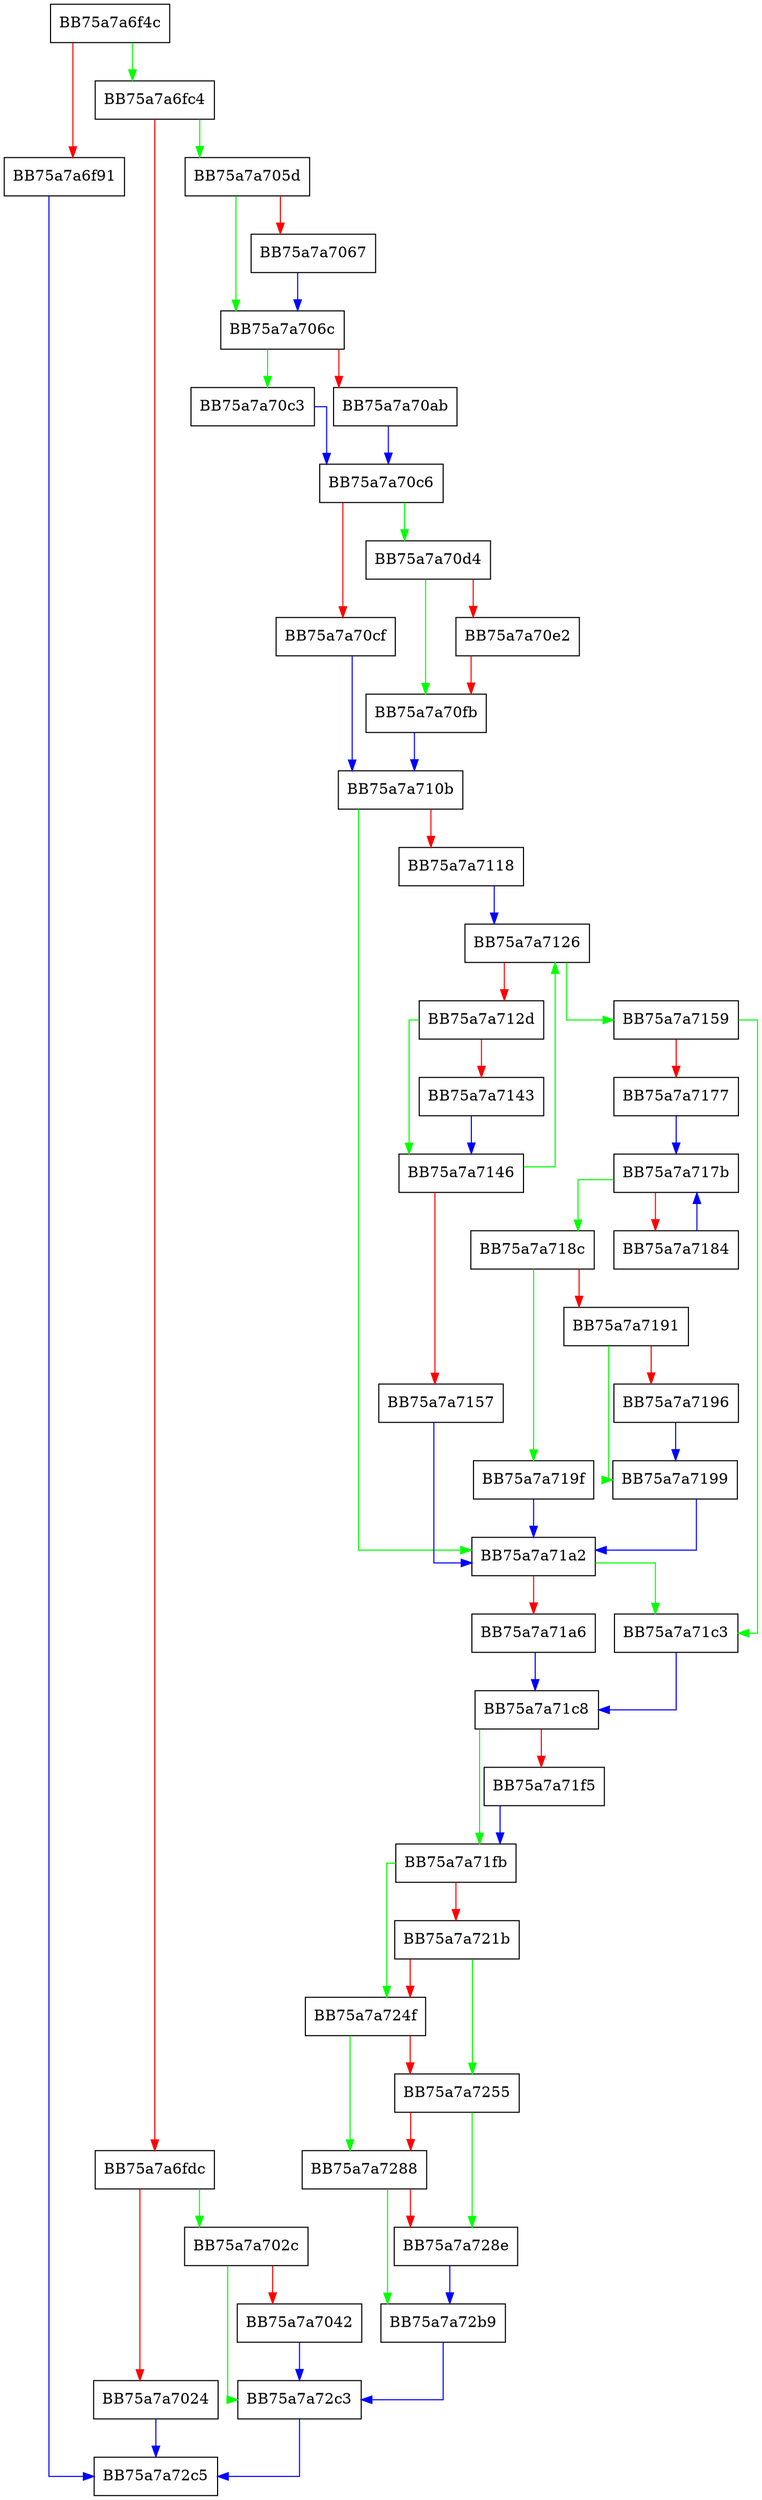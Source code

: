 digraph fp_format_a {
  node [shape="box"];
  graph [splines=ortho];
  BB75a7a6f4c -> BB75a7a6fc4 [color="green"];
  BB75a7a6f4c -> BB75a7a6f91 [color="red"];
  BB75a7a6f91 -> BB75a7a72c5 [color="blue"];
  BB75a7a6fc4 -> BB75a7a705d [color="green"];
  BB75a7a6fc4 -> BB75a7a6fdc [color="red"];
  BB75a7a6fdc -> BB75a7a702c [color="green"];
  BB75a7a6fdc -> BB75a7a7024 [color="red"];
  BB75a7a7024 -> BB75a7a72c5 [color="blue"];
  BB75a7a702c -> BB75a7a72c3 [color="green"];
  BB75a7a702c -> BB75a7a7042 [color="red"];
  BB75a7a7042 -> BB75a7a72c3 [color="blue"];
  BB75a7a705d -> BB75a7a706c [color="green"];
  BB75a7a705d -> BB75a7a7067 [color="red"];
  BB75a7a7067 -> BB75a7a706c [color="blue"];
  BB75a7a706c -> BB75a7a70c3 [color="green"];
  BB75a7a706c -> BB75a7a70ab [color="red"];
  BB75a7a70ab -> BB75a7a70c6 [color="blue"];
  BB75a7a70c3 -> BB75a7a70c6 [color="blue"];
  BB75a7a70c6 -> BB75a7a70d4 [color="green"];
  BB75a7a70c6 -> BB75a7a70cf [color="red"];
  BB75a7a70cf -> BB75a7a710b [color="blue"];
  BB75a7a70d4 -> BB75a7a70fb [color="green"];
  BB75a7a70d4 -> BB75a7a70e2 [color="red"];
  BB75a7a70e2 -> BB75a7a70fb [color="red"];
  BB75a7a70fb -> BB75a7a710b [color="blue"];
  BB75a7a710b -> BB75a7a71a2 [color="green"];
  BB75a7a710b -> BB75a7a7118 [color="red"];
  BB75a7a7118 -> BB75a7a7126 [color="blue"];
  BB75a7a7126 -> BB75a7a7159 [color="green"];
  BB75a7a7126 -> BB75a7a712d [color="red"];
  BB75a7a712d -> BB75a7a7146 [color="green"];
  BB75a7a712d -> BB75a7a7143 [color="red"];
  BB75a7a7143 -> BB75a7a7146 [color="blue"];
  BB75a7a7146 -> BB75a7a7126 [color="green"];
  BB75a7a7146 -> BB75a7a7157 [color="red"];
  BB75a7a7157 -> BB75a7a71a2 [color="blue"];
  BB75a7a7159 -> BB75a7a71c3 [color="green"];
  BB75a7a7159 -> BB75a7a7177 [color="red"];
  BB75a7a7177 -> BB75a7a717b [color="blue"];
  BB75a7a717b -> BB75a7a718c [color="green"];
  BB75a7a717b -> BB75a7a7184 [color="red"];
  BB75a7a7184 -> BB75a7a717b [color="blue"];
  BB75a7a718c -> BB75a7a719f [color="green"];
  BB75a7a718c -> BB75a7a7191 [color="red"];
  BB75a7a7191 -> BB75a7a7199 [color="green"];
  BB75a7a7191 -> BB75a7a7196 [color="red"];
  BB75a7a7196 -> BB75a7a7199 [color="blue"];
  BB75a7a7199 -> BB75a7a71a2 [color="blue"];
  BB75a7a719f -> BB75a7a71a2 [color="blue"];
  BB75a7a71a2 -> BB75a7a71c3 [color="green"];
  BB75a7a71a2 -> BB75a7a71a6 [color="red"];
  BB75a7a71a6 -> BB75a7a71c8 [color="blue"];
  BB75a7a71c3 -> BB75a7a71c8 [color="blue"];
  BB75a7a71c8 -> BB75a7a71fb [color="green"];
  BB75a7a71c8 -> BB75a7a71f5 [color="red"];
  BB75a7a71f5 -> BB75a7a71fb [color="blue"];
  BB75a7a71fb -> BB75a7a724f [color="green"];
  BB75a7a71fb -> BB75a7a721b [color="red"];
  BB75a7a721b -> BB75a7a7255 [color="green"];
  BB75a7a721b -> BB75a7a724f [color="red"];
  BB75a7a724f -> BB75a7a7288 [color="green"];
  BB75a7a724f -> BB75a7a7255 [color="red"];
  BB75a7a7255 -> BB75a7a728e [color="green"];
  BB75a7a7255 -> BB75a7a7288 [color="red"];
  BB75a7a7288 -> BB75a7a72b9 [color="green"];
  BB75a7a7288 -> BB75a7a728e [color="red"];
  BB75a7a728e -> BB75a7a72b9 [color="blue"];
  BB75a7a72b9 -> BB75a7a72c3 [color="blue"];
  BB75a7a72c3 -> BB75a7a72c5 [color="blue"];
}